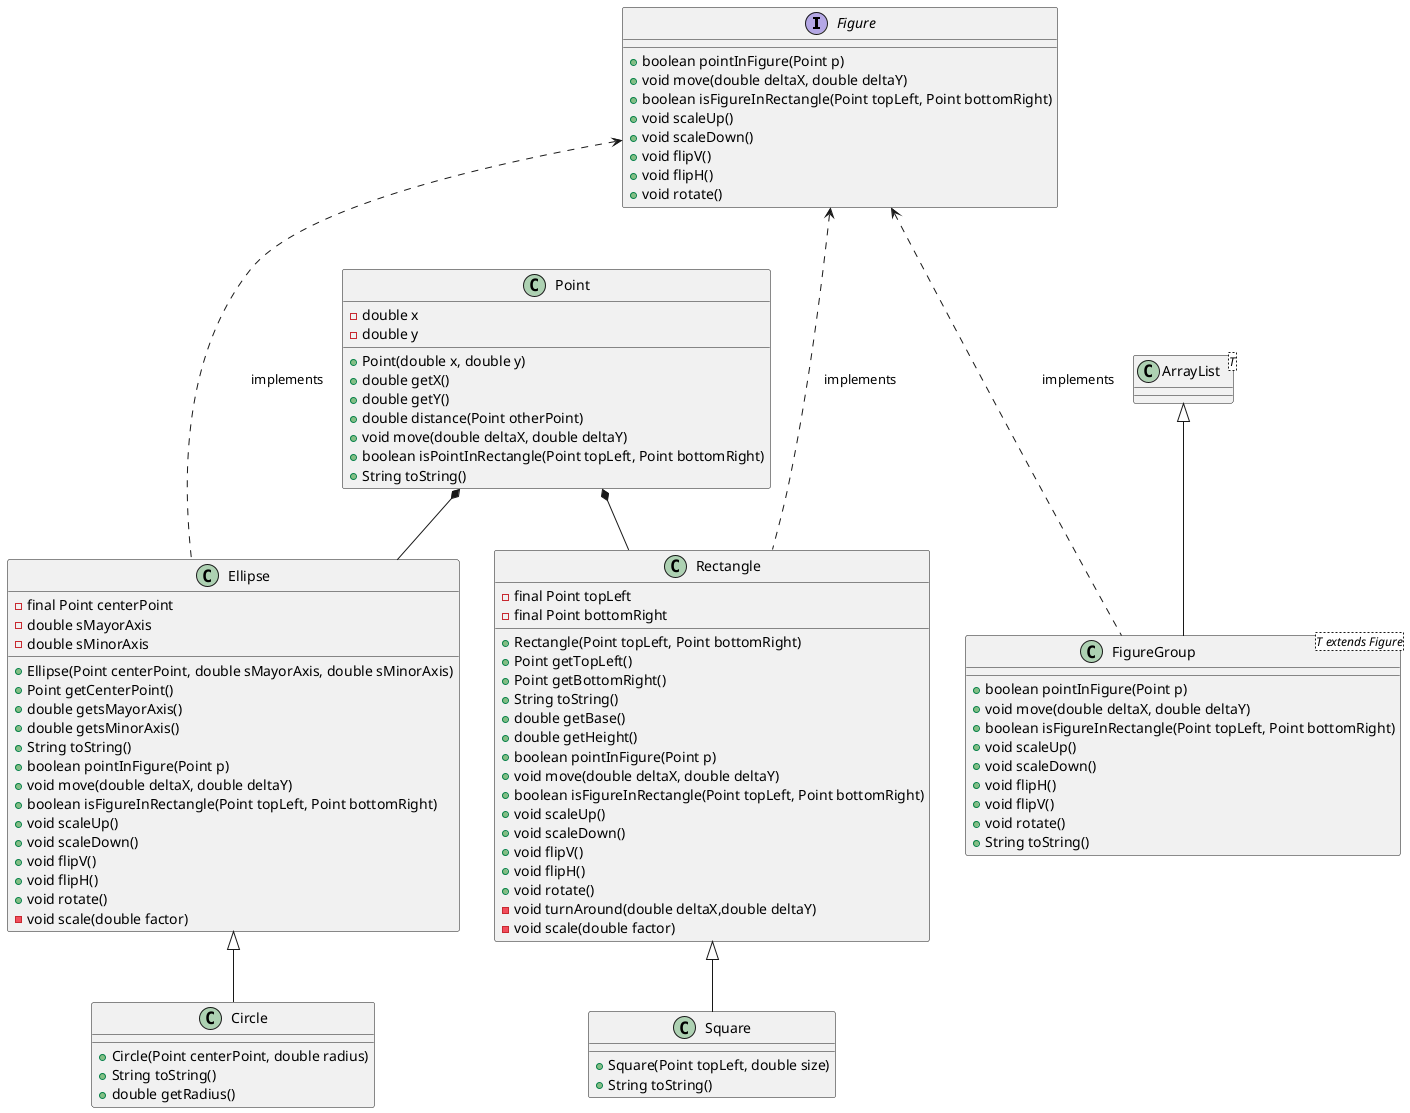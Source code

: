 @startuml
Interface Figure{
    +boolean pointInFigure(Point p)
    +void move(double deltaX, double deltaY)
    +boolean isFigureInRectangle(Point topLeft, Point bottomRight)
    +void scaleUp()
    +void scaleDown()
    +void flipV()
    +void flipH()
    +void rotate()
}

class ArrayList<T>{}
class Ellipse{
    -final Point centerPoint
    -double sMayorAxis
    -double sMinorAxis
    +Ellipse(Point centerPoint, double sMayorAxis, double sMinorAxis)
    +Point getCenterPoint()
    +double getsMayorAxis()
    +double getsMinorAxis()
    +String toString()
    +boolean pointInFigure(Point p)
    +void move(double deltaX, double deltaY)
    +boolean isFigureInRectangle(Point topLeft, Point bottomRight)
    +void scaleUp()
    +void scaleDown()
    +void flipV()
    +void flipH()
    +void rotate()
    -void scale(double factor)
}

class Rectangle{
   -final Point topLeft
   -final Point bottomRight
    +Rectangle(Point topLeft, Point bottomRight)
    +Point getTopLeft() 
    +Point getBottomRight()
    +String toString()
    +double getBase()
    +double getHeight()
    +boolean pointInFigure(Point p)
    +void move(double deltaX, double deltaY)
    +boolean isFigureInRectangle(Point topLeft, Point bottomRight)
    +void scaleUp()
    +void scaleDown()
    +void flipV()
    +void flipH()
    +void rotate()
    -void turnAround(double deltaX,double deltaY)
    -void scale(double factor)

}

class Point{

    -double x
    -double y
    +Point(double x, double y)
    +double getX()
    +double getY()
    +double distance(Point otherPoint)
    +void move(double deltaX, double deltaY)
    +boolean isPointInRectangle(Point topLeft, Point bottomRight)
    +String toString()
}

class Square{
    +Square(Point topLeft, double size)
    +String toString()
}

class Circle {
    +Circle(Point centerPoint, double radius)
    +String toString()
    +double getRadius()

}


class FigureGroup<T extends Figure>{

    +boolean pointInFigure(Point p)
    +void move(double deltaX, double deltaY)
    +boolean isFigureInRectangle(Point topLeft, Point bottomRight)
    +void scaleUp()
    +void scaleDown() 
    +void flipH()
    +void flipV()
    +void rotate() 
    +String toString()
}

ArrayList <|-- FigureGroup
Figure <-.. FigureGroup : implements
Figure <-.. Rectangle : implements
Rectangle <|-- Square
Figure <-.. Ellipse : implements
Ellipse <|-- Circle
Point *-- Rectangle
Point *-- Ellipse
@enduml
